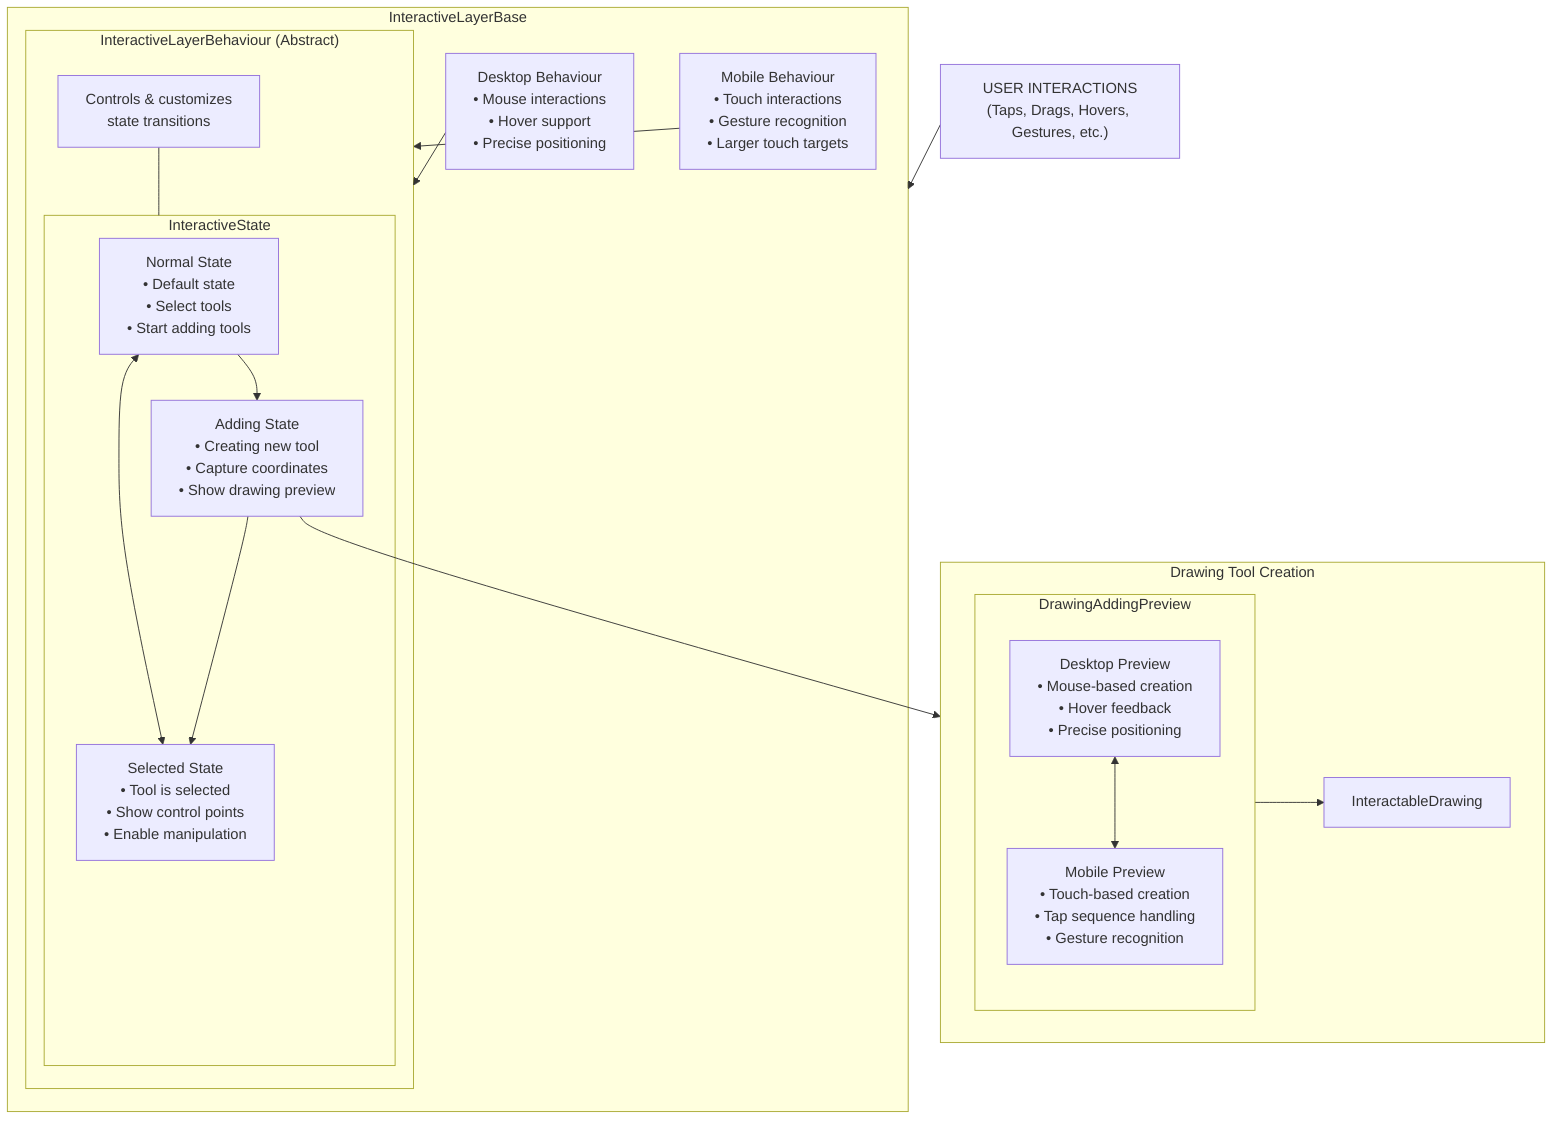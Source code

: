 flowchart TD
    UserInteractions["USER INTERACTIONS\n(Taps, Drags, Hovers, Gestures, etc.)"]
    
    subgraph InteractiveLayerBase["InteractiveLayerBase"]
        subgraph Behaviour["InteractiveLayerBehaviour (Abstract)"]
            BehaviourNote["Controls & customizes\nstate transitions"]
            
            subgraph States["InteractiveState"]
                NormalState["Normal State\n• Default state\n• Select tools\n• Start adding tools"]
                SelectedState["Selected State\n• Tool is selected\n• Show control points\n• Enable manipulation"]
                AddingState["Adding State\n• Creating new tool\n• Capture coordinates\n• Show drawing preview"]
                
                NormalState <--> SelectedState
                NormalState --> AddingState
                AddingState --> SelectedState
            end
        end
        
        DesktopBehaviour["Desktop Behaviour\n• Mouse interactions\n• Hover support\n• Precise positioning"]
        MobileBehaviour["Mobile Behaviour\n• Touch interactions\n• Gesture recognition\n• Larger touch targets"]
        
        DesktopBehaviour --> Behaviour
        MobileBehaviour --> Behaviour
        BehaviourNote --- States
    end
    
    subgraph DrawingToolCreation["Drawing Tool Creation"]
        subgraph Preview["DrawingAddingPreview"]
            DesktopPreview["Desktop Preview\n• Mouse-based creation\n• Hover feedback\n• Precise positioning"]
            MobilePreview["Mobile Preview\n• Touch-based creation\n• Tap sequence handling\n• Gesture recognition"]
            
            DesktopPreview <--> MobilePreview
        end
        
        InteractableDrawing["InteractableDrawing"]
    end
    
    
    UserInteractions --> InteractiveLayerBase
    AddingState --> DrawingToolCreation
    Preview --> InteractableDrawing